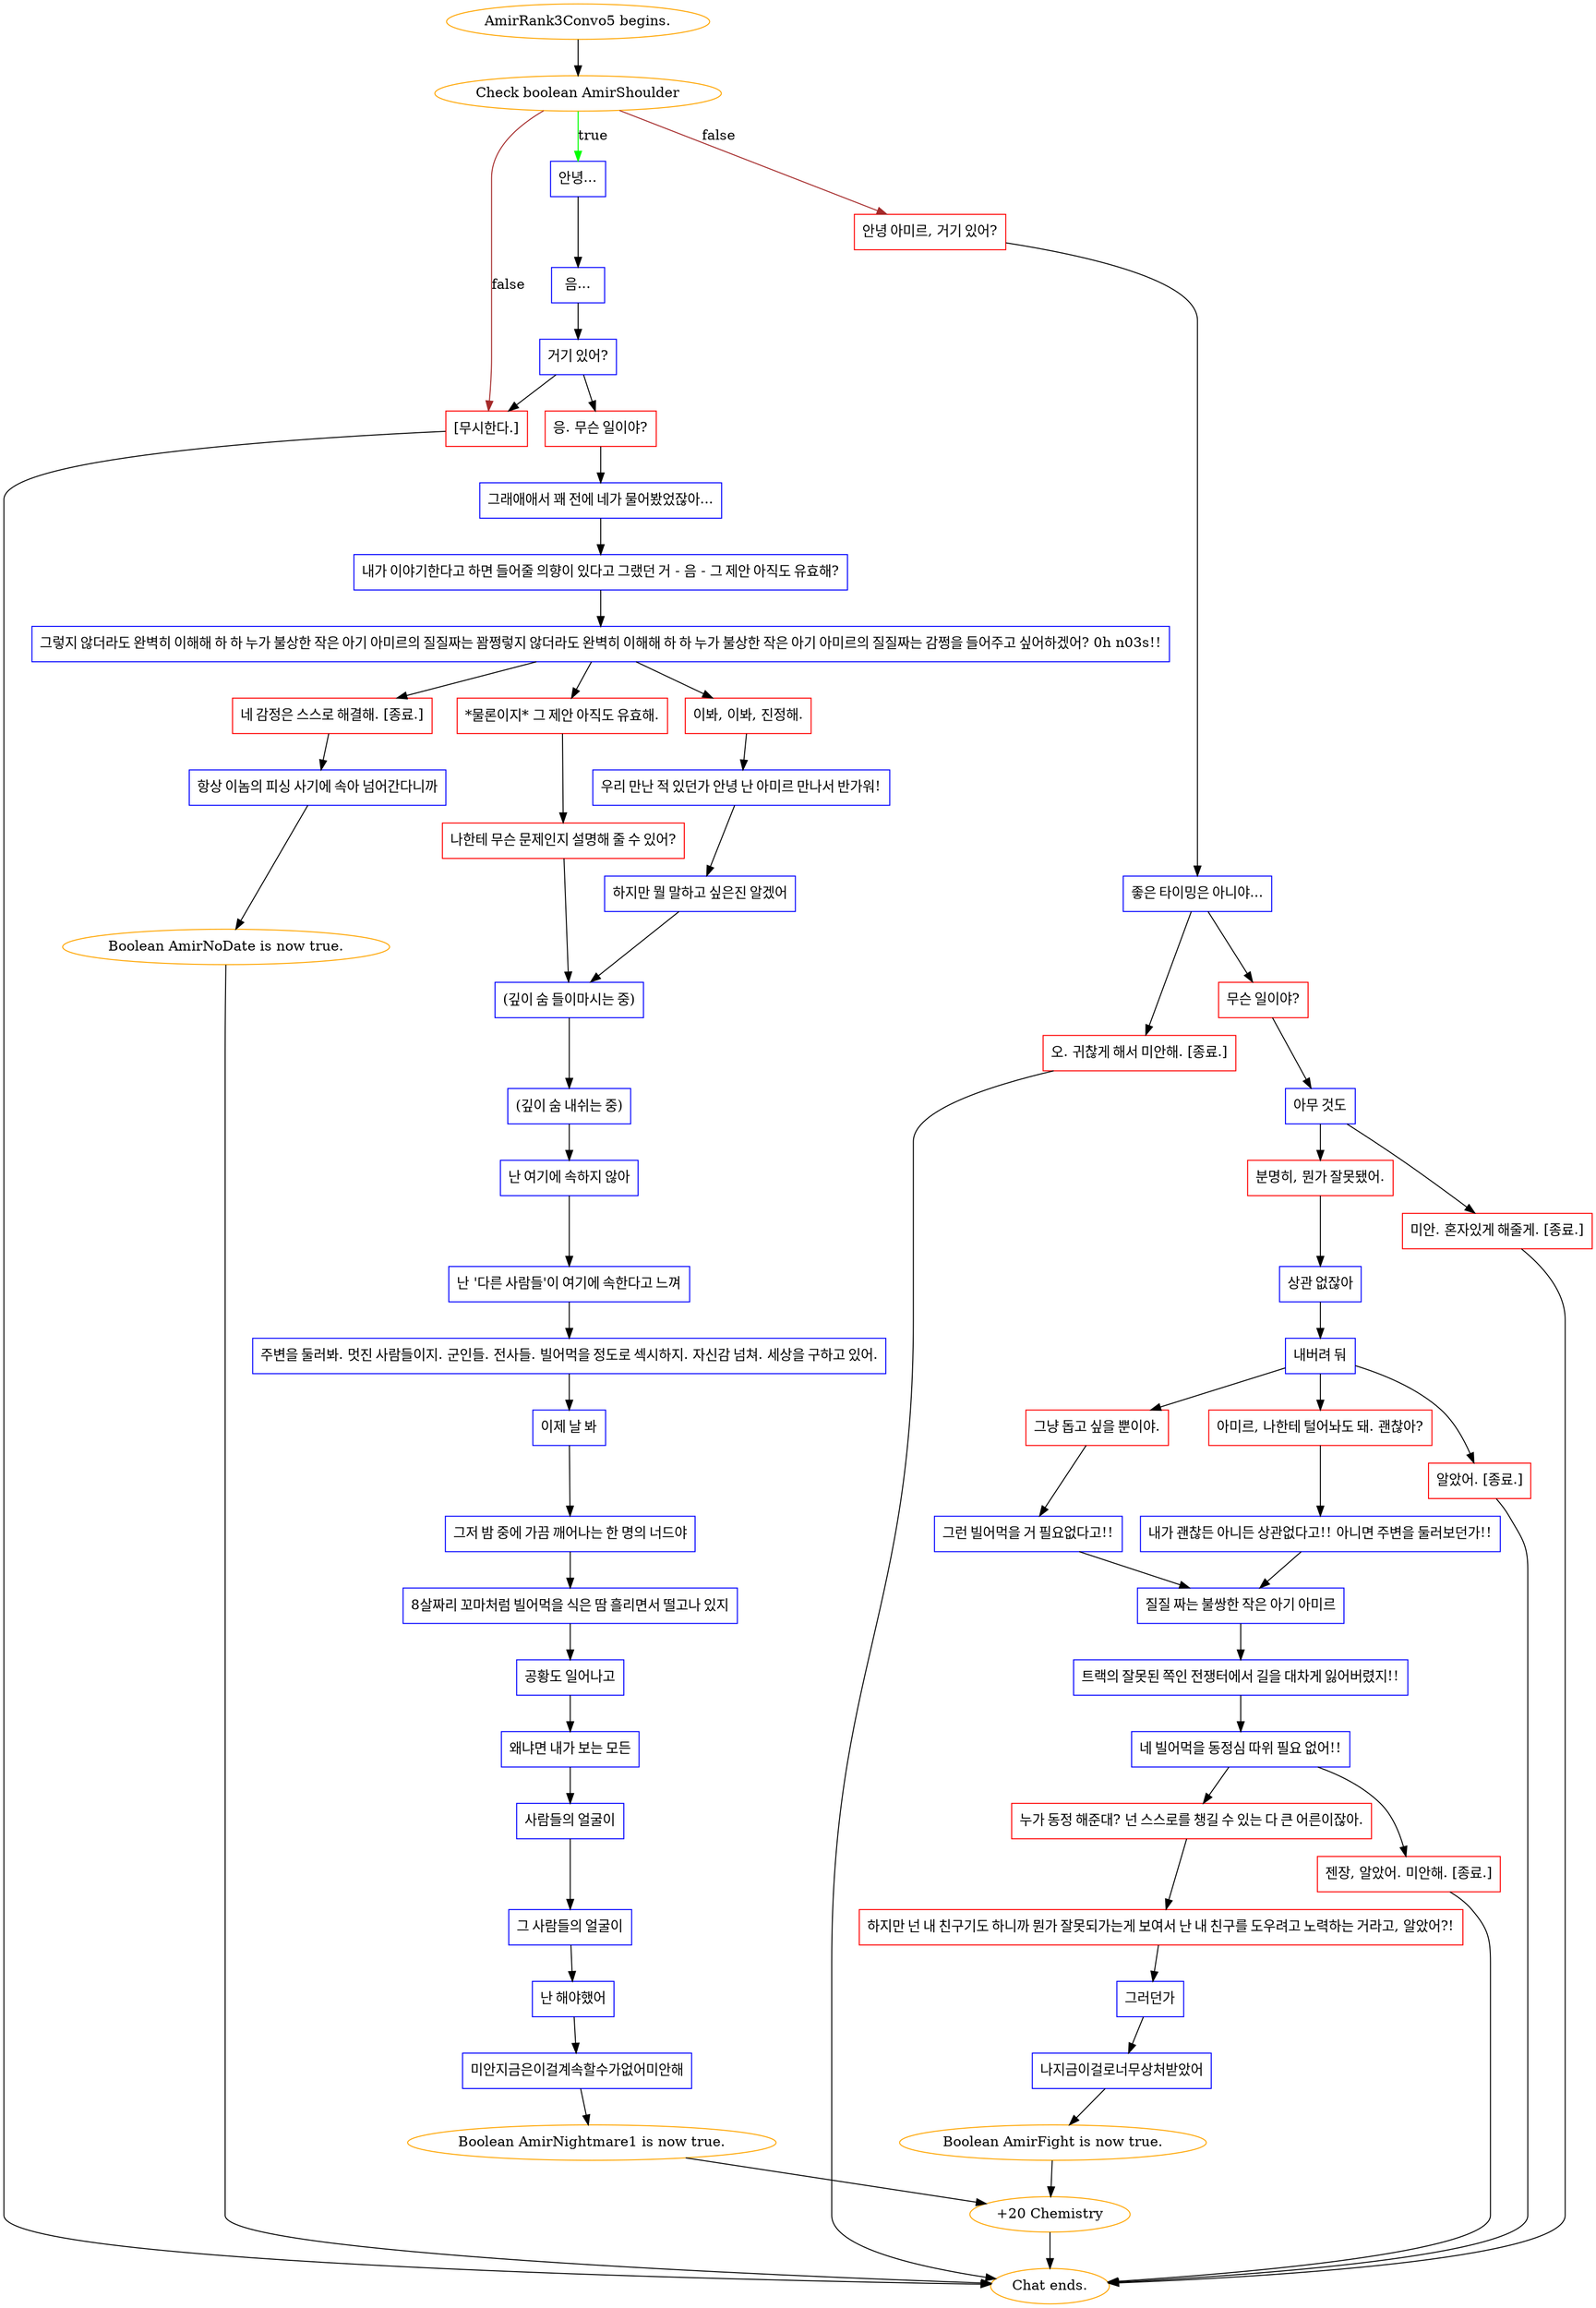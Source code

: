 digraph {
	"AmirRank3Convo5 begins." [color=orange];
		"AmirRank3Convo5 begins." -> j1739388790;
	j1739388790 [label="Check boolean AmirShoulder",color=orange];
		j1739388790 -> j550771889 [label=true,color=green];
		j1739388790 -> j3607236752 [label=false,color=brown];
		j1739388790 -> j3220779863 [label=false,color=brown];
	j550771889 [label="안녕...",shape=box,color=blue];
		j550771889 -> j2047578601;
	j3607236752 [label="안녕 아미르, 거기 있어?",shape=box,color=red];
		j3607236752 -> j3032476414;
	j3220779863 [label="[무시한다.]",shape=box,color=red];
		j3220779863 -> "Chat ends.";
	j2047578601 [label="음...",shape=box,color=blue];
		j2047578601 -> j3128952272;
	j3032476414 [label="좋은 타이밍은 아니야...",shape=box,color=blue];
		j3032476414 -> j1451698531;
		j3032476414 -> j2361775390;
	"Chat ends." [color=orange];
	j3128952272 [label="거기 있어?",shape=box,color=blue];
		j3128952272 -> j3892150318;
		j3128952272 -> j3220779863;
	j1451698531 [label="무슨 일이야?",shape=box,color=red];
		j1451698531 -> j2877540049;
	j2361775390 [label="오. 귀찮게 해서 미안해. [종료.]",shape=box,color=red];
		j2361775390 -> "Chat ends.";
	j3892150318 [label="응. 무슨 일이야?",shape=box,color=red];
		j3892150318 -> j472381952;
	j2877540049 [label="아무 것도",shape=box,color=blue];
		j2877540049 -> j4250967844;
		j2877540049 -> j3826165151;
	j472381952 [label="그래애애서 꽤 전에 네가 물어봤었잖아...",shape=box,color=blue];
		j472381952 -> j590718953;
	j4250967844 [label="분명히, 뭔가 잘못됐어.",shape=box,color=red];
		j4250967844 -> j744758884;
	j3826165151 [label="미안. 혼자있게 해줄게. [종료.]",shape=box,color=red];
		j3826165151 -> "Chat ends.";
	j590718953 [label="내가 이야기한다고 하면 들어줄 의향이 있다고 그랬던 거 - 음 - 그 제안 아직도 유효해?",shape=box,color=blue];
		j590718953 -> j1405820013;
	j744758884 [label="상관 없잖아",shape=box,color=blue];
		j744758884 -> j2374777350;
	j1405820013 [label="그렇지 않더라도 완벽히 이해해 하 하 누가 불상한 작은 아기 아미르의 질질짜는 꽘쩡렇지 않더라도 완벽히 이해해 하 하 누가 불상한 작은 아기 아미르의 질질짜는 감쩡을 들어주고 싶어하겠어? 0h n03s!!",shape=box,color=blue];
		j1405820013 -> j2786272190;
		j1405820013 -> j271412263;
		j1405820013 -> j3337882838;
	j2374777350 [label="내버려 둬",shape=box,color=blue];
		j2374777350 -> j3666330126;
		j2374777350 -> j2224860792;
		j2374777350 -> j1599628119;
	j2786272190 [label="네 감정은 스스로 해결해. [종료.]",shape=box,color=red];
		j2786272190 -> j1442324949;
	j271412263 [label="*물론이지* 그 제안 아직도 유효해.",shape=box,color=red];
		j271412263 -> j3729029740;
	j3337882838 [label="이봐, 이봐, 진정해.",shape=box,color=red];
		j3337882838 -> j1435038501;
	j3666330126 [label="아미르, 나한테 털어놔도 돼. 괜찮아?",shape=box,color=red];
		j3666330126 -> j1646525386;
	j2224860792 [label="그냥 돕고 싶을 뿐이야.",shape=box,color=red];
		j2224860792 -> j3119509870;
	j1599628119 [label="알았어. [종료.]",shape=box,color=red];
		j1599628119 -> "Chat ends.";
	j1442324949 [label="항상 이놈의 피싱 사기에 속아 넘어간다니까",shape=box,color=blue];
		j1442324949 -> j1438323710;
	j3729029740 [label="나한테 무슨 문제인지 설명해 줄 수 있어?",shape=box,color=red];
		j3729029740 -> j3607714751;
	j1435038501 [label="우리 만난 적 있던가 안녕 난 아미르 만나서 반가워!",shape=box,color=blue];
		j1435038501 -> j4095972965;
	j1646525386 [label="내가 괜찮든 아니든 상관없다고!! 아니면 주변을 둘러보던가!!",shape=box,color=blue];
		j1646525386 -> j3658331931;
	j3119509870 [label="그런 빌어먹을 거 필요없다고!!",shape=box,color=blue];
		j3119509870 -> j3658331931;
	j1438323710 [label="Boolean AmirNoDate is now true.",color=orange];
		j1438323710 -> "Chat ends.";
	j3607714751 [label="(깊이 숨 들이마시는 중)",shape=box,color=blue];
		j3607714751 -> j1736419335;
	j4095972965 [label="하지만 뭘 말하고 싶은진 알겠어",shape=box,color=blue];
		j4095972965 -> j3607714751;
	j3658331931 [label="질질 짜는 불쌍한 작은 아기 아미르",shape=box,color=blue];
		j3658331931 -> j3184599361;
	j1736419335 [label="(깊이 숨 내쉬는 중)",shape=box,color=blue];
		j1736419335 -> j1485789450;
	j3184599361 [label="트랙의 잘못된 쪽인 전쟁터에서 길을 대차게 잃어버렸지!!",shape=box,color=blue];
		j3184599361 -> j114495455;
	j1485789450 [label="난 여기에 속하지 않아",shape=box,color=blue];
		j1485789450 -> j4195538492;
	j114495455 [label="네 빌어먹을 동정심 따위 필요 없어!!",shape=box,color=blue];
		j114495455 -> j110851729;
		j114495455 -> j1646709722;
	j4195538492 [label="난 '다른 사람들'이 여기에 속한다고 느껴",shape=box,color=blue];
		j4195538492 -> j3156592119;
	j110851729 [label="누가 동정 해준대? 넌 스스로를 챙길 수 있는 다 큰 어른이잖아.",shape=box,color=red];
		j110851729 -> j2051724210;
	j1646709722 [label="젠장, 알았어. 미안해. [종료.]",shape=box,color=red];
		j1646709722 -> "Chat ends.";
	j3156592119 [label="주변을 둘러봐. 멋진 사람들이지. 군인들. 전사들. 빌어먹을 정도로 섹시하지. 자신감 넘쳐. 세상을 구하고 있어.",shape=box,color=blue];
		j3156592119 -> j253523407;
	j2051724210 [label="하지만 넌 내 친구기도 하니까 뭔가 잘못되가는게 보여서 난 내 친구를 도우려고 노력하는 거라고, 알았어?!",shape=box,color=red];
		j2051724210 -> j3890217434;
	j253523407 [label="이제 날 봐",shape=box,color=blue];
		j253523407 -> j2528932395;
	j3890217434 [label="그러던가",shape=box,color=blue];
		j3890217434 -> j2071236096;
	j2528932395 [label="그저 밤 중에 가끔 깨어나는 한 명의 너드야",shape=box,color=blue];
		j2528932395 -> j3021958755;
	j2071236096 [label="나지금이걸로너무상처받았어",shape=box,color=blue];
		j2071236096 -> j1796963784;
	j3021958755 [label="8살짜리 꼬마처럼 빌어먹을 식은 땀 흘리면서 떨고나 있지",shape=box,color=blue];
		j3021958755 -> j2241807334;
	j1796963784 [label="Boolean AmirFight is now true.",color=orange];
		j1796963784 -> j367054140;
	j2241807334 [label="공황도 일어나고",shape=box,color=blue];
		j2241807334 -> j53577897;
	j367054140 [label="+20 Chemistry",color=orange];
		j367054140 -> "Chat ends.";
	j53577897 [label="왜냐면 내가 보는 모든",shape=box,color=blue];
		j53577897 -> j3307173051;
	j3307173051 [label="사람들의 얼굴이",shape=box,color=blue];
		j3307173051 -> j1192649400;
	j1192649400 [label="그 사람들의 얼굴이",shape=box,color=blue];
		j1192649400 -> j1104110981;
	j1104110981 [label="난 해야했어",shape=box,color=blue];
		j1104110981 -> j2793261768;
	j2793261768 [label="미안지금은이걸계속할수가없어미안해",shape=box,color=blue];
		j2793261768 -> j2008433035;
	j2008433035 [label="Boolean AmirNightmare1 is now true.",color=orange];
		j2008433035 -> j367054140;
}